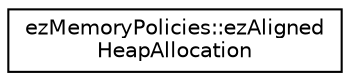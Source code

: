 digraph "Graphical Class Hierarchy"
{
 // LATEX_PDF_SIZE
  edge [fontname="Helvetica",fontsize="10",labelfontname="Helvetica",labelfontsize="10"];
  node [fontname="Helvetica",fontsize="10",shape=record];
  rankdir="LR";
  Node0 [label="ezMemoryPolicies::ezAligned\lHeapAllocation",height=0.2,width=0.4,color="black", fillcolor="white", style="filled",URL="$d1/d7f/classez_memory_policies_1_1ez_aligned_heap_allocation.htm",tooltip="Aligned Heap memory allocation policy."];
}
